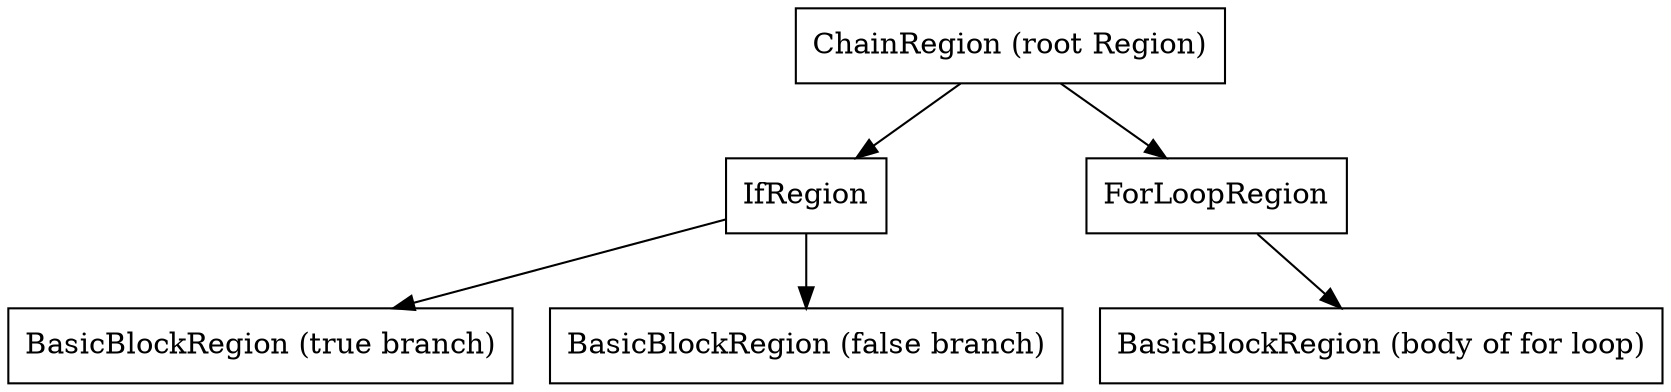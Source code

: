 digraph {
    node [shape=box]
    "ChainRegion (root Region)" -> IfRegion
    "ChainRegion (root Region)" -> ForLoopRegion
    IfRegion -> "BasicBlockRegion (true branch)"
    IfRegion -> "BasicBlockRegion (false branch)"
    ForLoopRegion -> "BasicBlockRegion (body of for loop)"
}